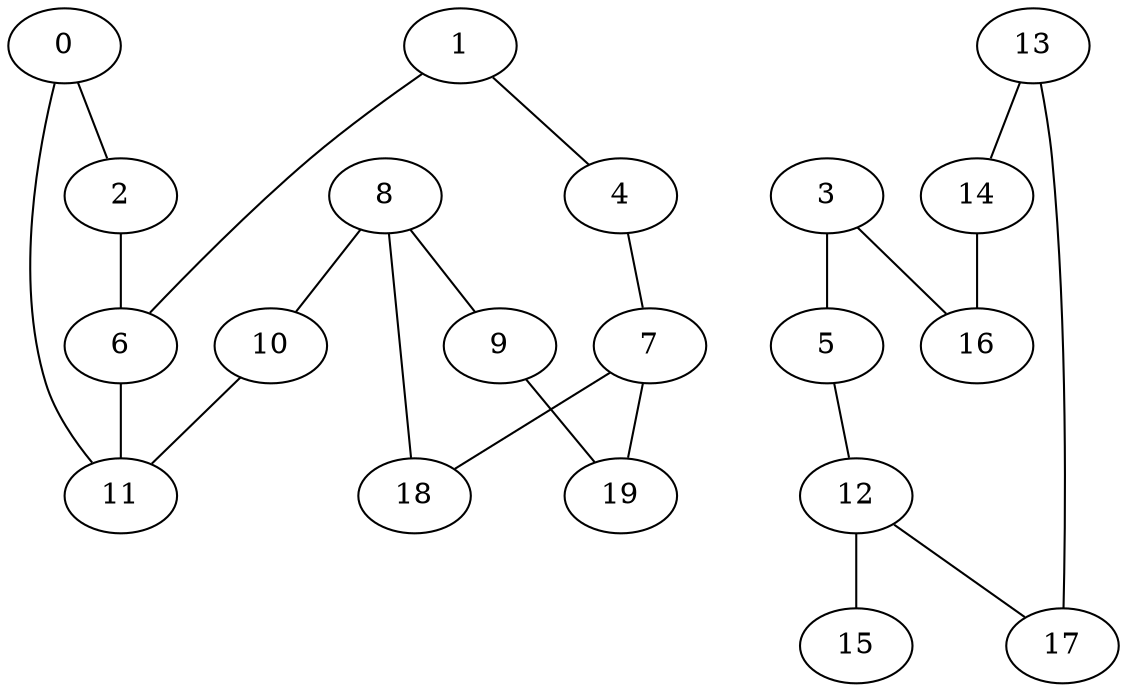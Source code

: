 graph "sampletest150-mod2_image15.bmp" {
	0	 [type=corner,
		x=77,
		y=275];
	2	 [type=corner,
		x=120,
		y=194];
	0 -- 2	 [angle0="-1.08",
		frequency=1,
		type0=line];
	11	 [type=intersection,
		x=146,
		y=341];
	0 -- 11	 [angle0=".76",
		frequency=1,
		type0=line];
	1	 [type=corner,
		x=145,
		y=144];
	4	 [type=corner,
		x=209,
		y=81];
	1 -- 4	 [angle0="-.78",
		frequency=1,
		type0=line];
	6	 [type=intersection,
		x=143,
		y=192];
	1 -- 6	 [angle0="-1.53",
		frequency=1,
		type0=line];
	2 -- 6	 [angle0="-.09",
		frequency=1,
		type0=line];
	3	 [type=corner,
		x=471,
		y=498];
	5	 [type=corner,
		x=464,
		y=256];
	3 -- 5	 [angle0="1.54",
		frequency=1,
		type0=line];
	16	 [type=corner,
		x="-15",
		y=493];
	3 -- 16	 [angle0=".01",
		frequency=1,
		type0=line];
	7	 [type=intersection,
		x=343,
		y=211];
	4 -- 7	 [angle0=".77",
		frequency=1,
		type0=line];
	12	 [type=intersection,
		x=486,
		y=244];
	5 -- 12	 [angle0="-.50",
		frequency=1,
		type0=line];
	6 -- 11	 [angle0="1.55",
		frequency=1,
		type0=line];
	18	 [type=corner,
		x=400,
		y=265];
	7 -- 18	 [angle0=".76",
		frequency=1,
		type0=line];
	19	 [type=corner,
		x=315,
		y=191];
	7 -- 19	 [angle0=".62",
		frequency=1,
		type0=line];
	8	 [type=intersection,
		x=318,
		y=319];
	9	 [type=corner,
		x=323,
		y=298];
	8 -- 9	 [angle0="-1.34",
		frequency=1,
		type0=line];
	10	 [type=corner,
		x=227,
		y=415];
	8 -- 10	 [angle0="-.81",
		frequency=1,
		type0=line];
	8 -- 18	 [angle0="-.58",
		frequency=1,
		type0=line];
	9 -- 19	 [angle0="1.50",
		frequency=1,
		type0=line];
	10 -- 11	 [angle0=".74",
		frequency=1,
		type0=line];
	15	 [type=endpoint,
		x=543,
		y=239];
	12 -- 15	 [angle0="-.09",
		frequency=1,
		type0=line];
	17	 [type=corner,
		x=465,
		y=231];
	12 -- 17	 [angle0=".55",
		frequency=1,
		type0=line];
	13	 [type=corner,
		x=475,
		y=29];
	14	 [type=corner,
		x="-21",
		y=11];
	13 -- 14	 [angle0=".04",
		frequency=1,
		type0=line];
	13 -- 17	 [angle0="-1.52",
		frequency=1,
		type0=line];
	14 -- 16	 [angle0="1.56",
		frequency=1,
		type0=line];
}
